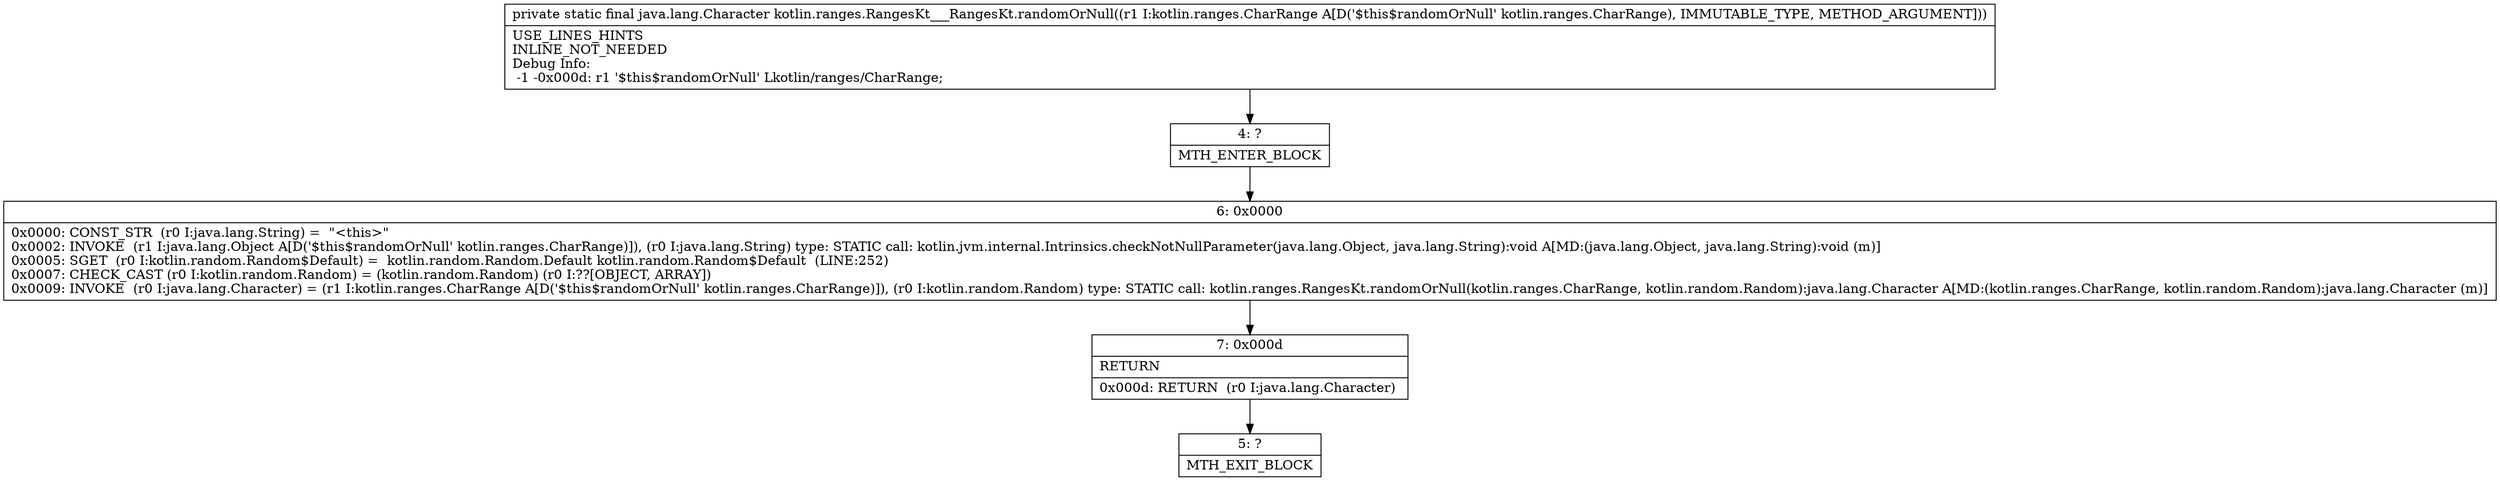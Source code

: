 digraph "CFG forkotlin.ranges.RangesKt___RangesKt.randomOrNull(Lkotlin\/ranges\/CharRange;)Ljava\/lang\/Character;" {
Node_4 [shape=record,label="{4\:\ ?|MTH_ENTER_BLOCK\l}"];
Node_6 [shape=record,label="{6\:\ 0x0000|0x0000: CONST_STR  (r0 I:java.lang.String) =  \"\<this\>\" \l0x0002: INVOKE  (r1 I:java.lang.Object A[D('$this$randomOrNull' kotlin.ranges.CharRange)]), (r0 I:java.lang.String) type: STATIC call: kotlin.jvm.internal.Intrinsics.checkNotNullParameter(java.lang.Object, java.lang.String):void A[MD:(java.lang.Object, java.lang.String):void (m)]\l0x0005: SGET  (r0 I:kotlin.random.Random$Default) =  kotlin.random.Random.Default kotlin.random.Random$Default  (LINE:252)\l0x0007: CHECK_CAST (r0 I:kotlin.random.Random) = (kotlin.random.Random) (r0 I:??[OBJECT, ARRAY]) \l0x0009: INVOKE  (r0 I:java.lang.Character) = (r1 I:kotlin.ranges.CharRange A[D('$this$randomOrNull' kotlin.ranges.CharRange)]), (r0 I:kotlin.random.Random) type: STATIC call: kotlin.ranges.RangesKt.randomOrNull(kotlin.ranges.CharRange, kotlin.random.Random):java.lang.Character A[MD:(kotlin.ranges.CharRange, kotlin.random.Random):java.lang.Character (m)]\l}"];
Node_7 [shape=record,label="{7\:\ 0x000d|RETURN\l|0x000d: RETURN  (r0 I:java.lang.Character) \l}"];
Node_5 [shape=record,label="{5\:\ ?|MTH_EXIT_BLOCK\l}"];
MethodNode[shape=record,label="{private static final java.lang.Character kotlin.ranges.RangesKt___RangesKt.randomOrNull((r1 I:kotlin.ranges.CharRange A[D('$this$randomOrNull' kotlin.ranges.CharRange), IMMUTABLE_TYPE, METHOD_ARGUMENT]))  | USE_LINES_HINTS\lINLINE_NOT_NEEDED\lDebug Info:\l  \-1 \-0x000d: r1 '$this$randomOrNull' Lkotlin\/ranges\/CharRange;\l}"];
MethodNode -> Node_4;Node_4 -> Node_6;
Node_6 -> Node_7;
Node_7 -> Node_5;
}

